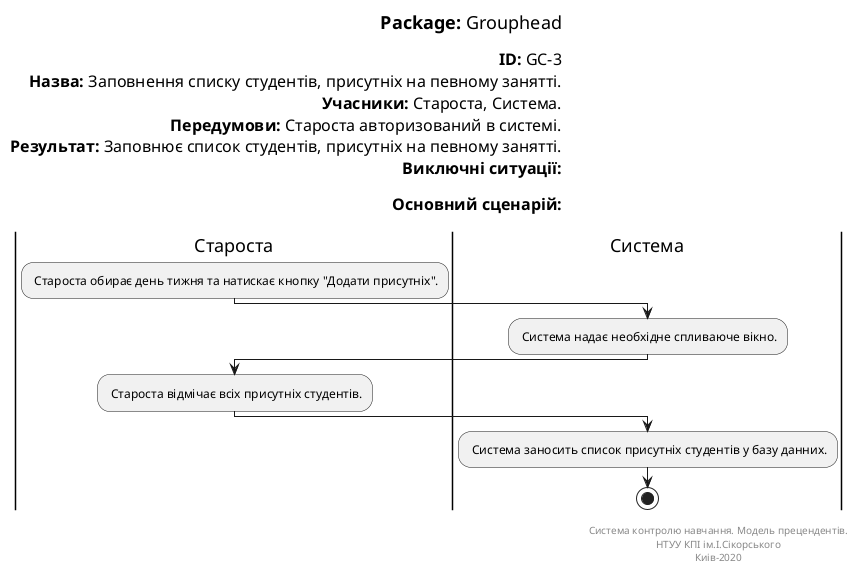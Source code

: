 @startuml
left header
<font color=000 size=18><b>Package:</b> Grouphead

<font color=000 size=16><b>ID:</b> GC-3
<font color=000 size=16><b>Назва:</b> Заповнення списку студентів, присутніх на певному занятті.
<font color=000 size=16><b>Учасники:</b> Староста, Система.
<font color=000 size=16><b>Передумови:</b> Староста авторизований в системі.
<font color=000 size=16><b>Результат:</b> Заповнює список студентів, присутніх на певному занятті.
<font color=000 size=16><b>Виключні ситуації:</b>

<font color=000 size=16><b>Основний сценарій:</b>

end header

|Староста|
: Староста обирає день тижня та натискає кнопку "Додати присутніх".;

|Система|
: Система надає необхідне спливаюче вікно.;

|Староста|
: Староста відмічає всіх присутніх студентів.;

|Система|
: Система заносить список присутніх студентів у базу данних.;

stop;

right footer

Система контролю навчання. Модель прецендентів.
НТУУ КПІ ім.І.Сікорського
Киів-2020
end footer
@enduml
